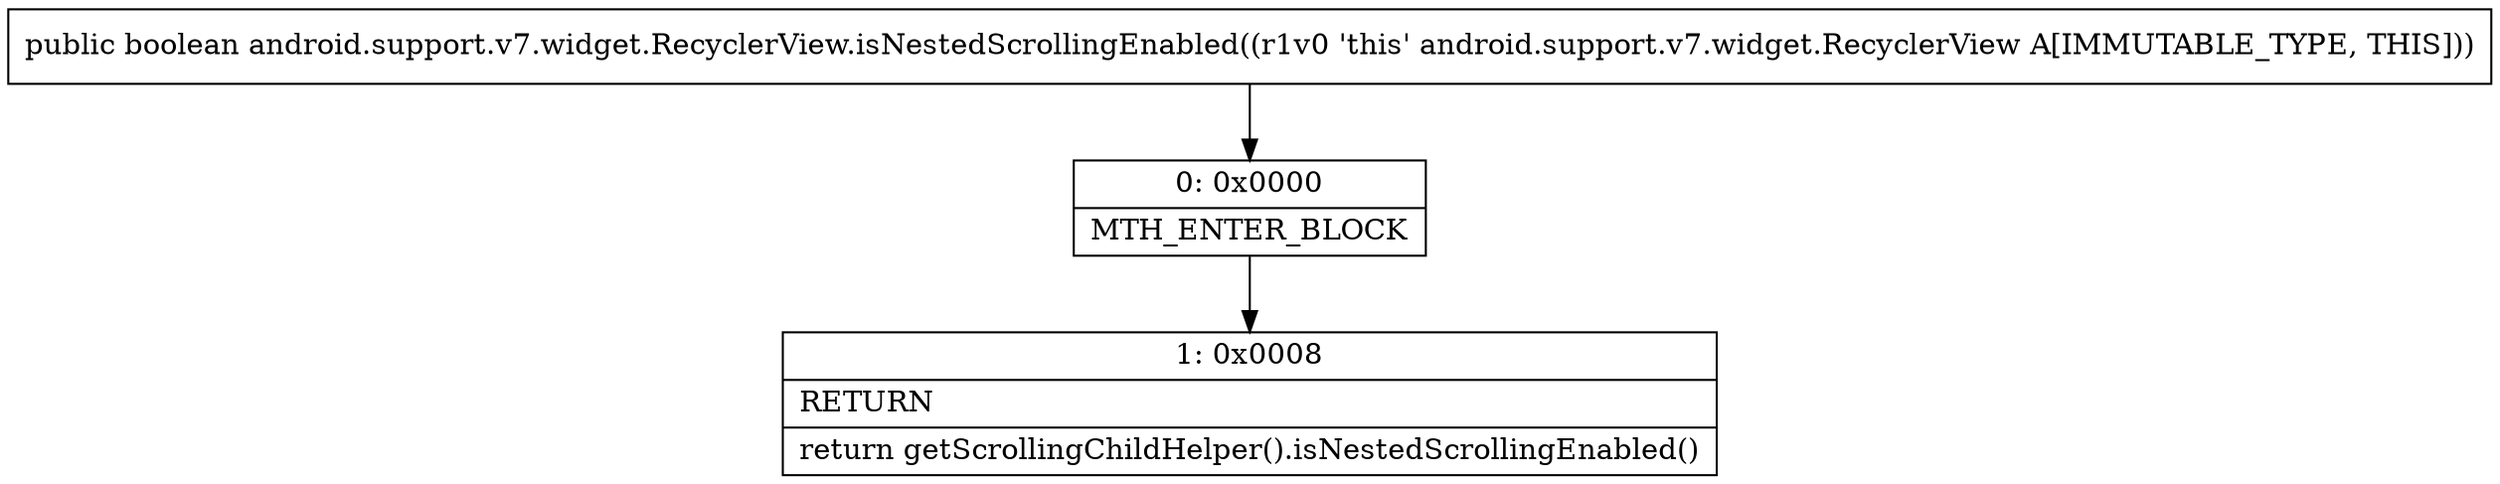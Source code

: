 digraph "CFG forandroid.support.v7.widget.RecyclerView.isNestedScrollingEnabled()Z" {
Node_0 [shape=record,label="{0\:\ 0x0000|MTH_ENTER_BLOCK\l}"];
Node_1 [shape=record,label="{1\:\ 0x0008|RETURN\l|return getScrollingChildHelper().isNestedScrollingEnabled()\l}"];
MethodNode[shape=record,label="{public boolean android.support.v7.widget.RecyclerView.isNestedScrollingEnabled((r1v0 'this' android.support.v7.widget.RecyclerView A[IMMUTABLE_TYPE, THIS])) }"];
MethodNode -> Node_0;
Node_0 -> Node_1;
}

